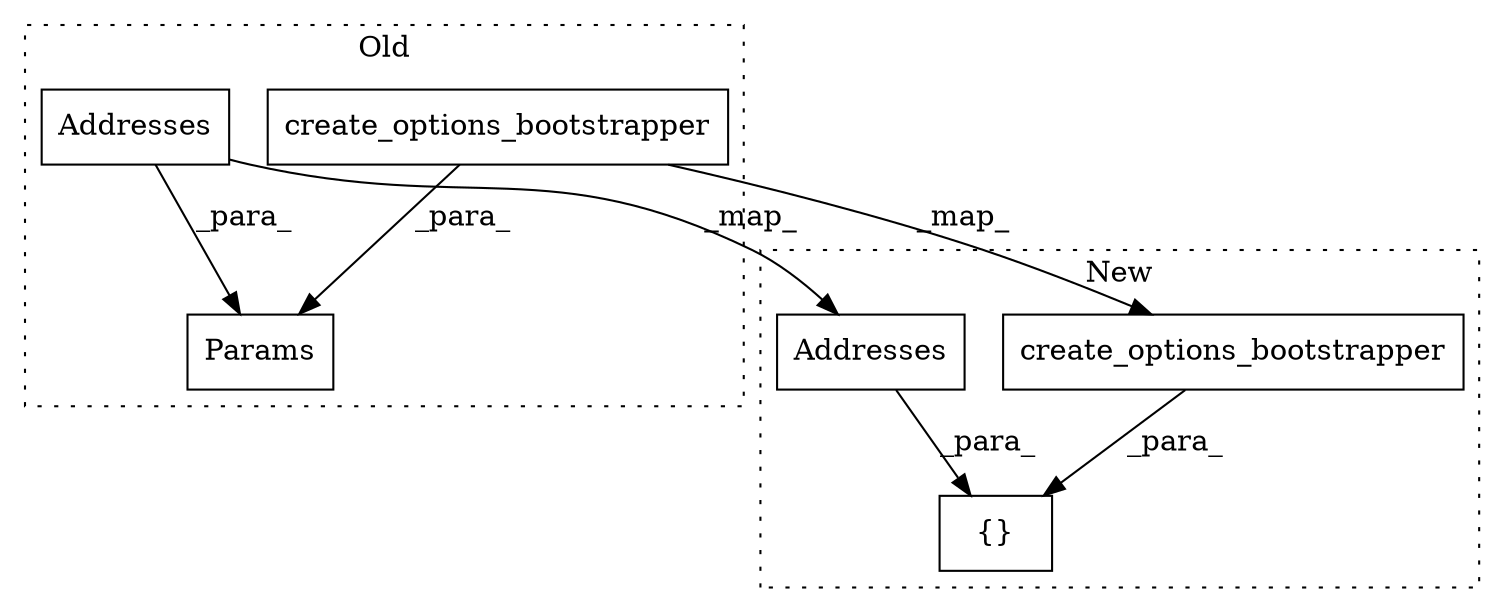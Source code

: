 digraph G {
subgraph cluster0 {
1 [label="Addresses" a="32" s="7208,7245" l="10,1" shape="box"];
4 [label="Params" a="32" s="7201,7276" l="7,1" shape="box"];
5 [label="create_options_bootstrapper" a="32" s="7247" l="29" shape="box"];
label = "Old";
style="dotted";
}
subgraph cluster1 {
2 [label="Addresses" a="32" s="7187,7224" l="10,1" shape="box"];
3 [label="{}" a="4" s="7186,7255" l="1,1" shape="box"];
6 [label="create_options_bootstrapper" a="32" s="7226" l="29" shape="box"];
label = "New";
style="dotted";
}
1 -> 4 [label="_para_"];
1 -> 2 [label="_map_"];
2 -> 3 [label="_para_"];
5 -> 4 [label="_para_"];
5 -> 6 [label="_map_"];
6 -> 3 [label="_para_"];
}